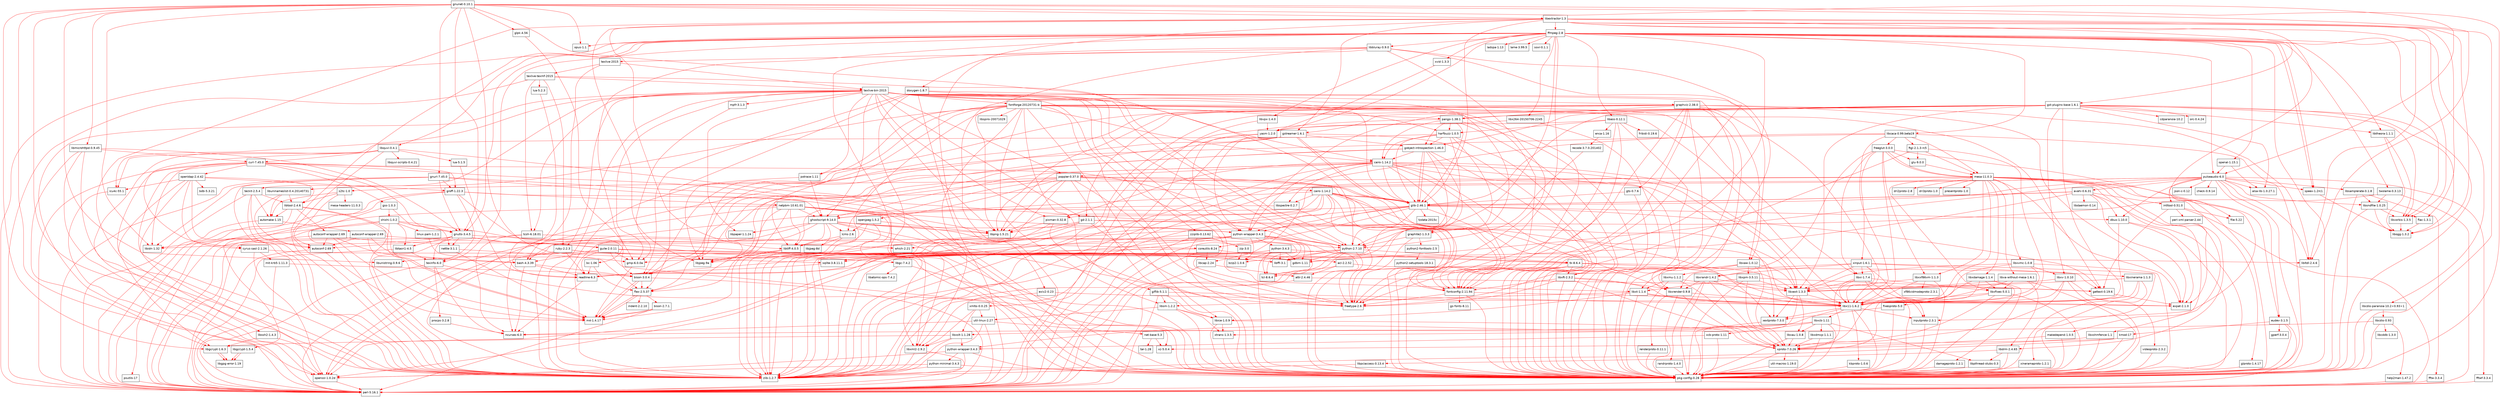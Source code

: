 digraph "Guix package" {
  "47325568" [label = "gnunet-0.10.1", shape = box, fontname = Helvetica];
  "47325568" -> "31250880" [color = red];
  "47325568" -> "43592896" [color = red];
  "47325568" -> "38160640" [color = red];
  "47325568" -> "47325760" [color = red];
  "47325568" -> "30429760" [color = red];
  "47325568" -> "47326144" [color = red];
  "47325568" -> "44744448" [color = red];
  "47325568" -> "30430720" [color = red];
  "47325568" -> "47325952" [color = red];
  "47325568" -> "31719168" [color = red];
  "47325568" -> "31718976" [color = red];
  "47325568" -> "30429568" [color = red];
  "47325568" -> "35228864" [color = red];
  "47325568" -> "34808960" [color = red];
  "47325568" -> "45285568" [color = red];
  "47325568" -> "45073920" [color = red];
  "31250880" [label = "pkg-config-0.28", shape = box, fontname = Helvetica];
  "43592896" [label = "python-2.7.10", shape = box, fontname = Helvetica];
  "43592896" -> "31250880" [color = red];
  "43592896" -> "45072960" [color = red];
  "43592896" -> "45286720" [color = red];
  "43592896" -> "31249536" [color = red];
  "43592896" -> "45285568" [color = red];
  "43592896" -> "30429568" [color = red];
  "43592896" -> "30432640" [color = red];
  "43592896" -> "45073920" [color = red];
  "43592896" -> "42946944" [color = red];
  "43592896" -> "42946560" [color = red];
  "45072960" [label = "bzip2-1.0.6", shape = box, fontname = Helvetica];
  "45286720" [label = "gdbm-1.11", shape = box, fontname = Helvetica];
  "31249536" [label = "libffi-3.1", shape = box, fontname = Helvetica];
  "45285568" [label = "sqlite-3.8.11.1", shape = box, fontname = Helvetica];
  "45285568" -> "30432640" [color = red];
  "30432640" [label = "readline-6.3", shape = box, fontname = Helvetica];
  "30432640" -> "30432832" [color = red];
  "30432832" [label = "ncurses-6.0", shape = box, fontname = Helvetica];
  "30429568" [label = "openssl-1.0.2d", shape = box, fontname = Helvetica];
  "30429568" -> "27446656" [color = red];
  "27446656" [label = "perl-5.16.1", shape = box, fontname = Helvetica];
  "45073920" [label = "zlib-1.2.7", shape = box, fontname = Helvetica];
  "42946944" [label = "tcl-8.6.4", shape = box, fontname = Helvetica];
  "42946560" [label = "tk-8.6.4", shape = box, fontname = Helvetica];
  "42946560" -> "31250880" [color = red];
  "42946560" -> "42433152" [color = red];
  "42946560" -> "44510976" [color = red];
  "42946560" -> "42946944" [color = red];
  "42946560" -> "42839232" [color = red];
  "42946560" -> "42764928" [color = red];
  "42433152" [label = "libxft-2.3.2", shape = box, fontname = Helvetica];
  "42433152" -> "31250880" [color = red];
  "42433152" -> "42839232" [color = red];
  "42433152" -> "42763584" [color = red];
  "42433152" -> "42764352" [color = red];
  "42433152" -> "44425216" [color = red];
  "42433152" -> "44510976" [color = red];
  "42839232" [label = "libx11-1.6.2", shape = box, fontname = Helvetica];
  "42839232" -> "31250880" [color = red];
  "42839232" -> "42361792" [color = red];
  "42839232" -> "42569472" [color = red];
  "42839232" -> "42704896" [color = red];
  "42839232" -> "42361600" [color = red];
  "42839232" -> "42839616" [color = red];
  "42361792" [label = "inputproto-2.3.1", shape = box, fontname = Helvetica];
  "42361792" -> "31250880" [color = red];
  "42569472" [label = "xextproto-7.3.0", shape = box, fontname = Helvetica];
  "42569472" -> "31250880" [color = red];
  "42704896" [label = "xtrans-1.3.5", shape = box, fontname = Helvetica];
  "42704896" -> "31250880" [color = red];
  "42361600" [label = "kbproto-1.0.6", shape = box, fontname = Helvetica];
  "42361600" -> "31250880" [color = red];
  "42839616" [label = "libxcb-1.11", shape = box, fontname = Helvetica];
  "42839616" -> "31250880" [color = red];
  "42839616" -> "43591936" [color = red];
  "42839616" -> "42497536" [color = red];
  "42839616" -> "44740608" [color = red];
  "42839616" -> "42434112" [color = red];
  "42839616" -> "42763200" [color = red];
  "42839616" -> "42433344" [color = red];
  "43591936" [label = "python-wrapper-3.4.3", shape = box, fontname = Helvetica];
  "43591936" -> "31250880" [color = red];
  "43591936" -> "30429568" [color = red];
  "43591936" -> "45073920" [color = red];
  "43591936" -> "43592320" [color = red];
  "43592320" [label = "python-minimal-3.4.3", shape = box, fontname = Helvetica];
  "43592320" -> "31250880" [color = red];
  "43592320" -> "30429568" [color = red];
  "43592320" -> "45073920" [color = red];
  "42497536" [label = "xcb-proto-1.11", shape = box, fontname = Helvetica];
  "42497536" -> "31250880" [color = red];
  "42497536" -> "43591936" [color = red];
  "44740608" [label = "libxslt-1.1.28", shape = box, fontname = Helvetica];
  "44740608" -> "44744448" [color = red];
  "44740608" -> "44741184" [color = red];
  "44740608" -> "43591936" [color = red];
  "44740608" -> "45073920" [color = red];
  "44744448" [label = "libgcrypt-1.6.3", shape = box, fontname = Helvetica];
  "44744448" -> "44507136" [color = red];
  "44744448" -> "44507136" [color = red];
  "44507136" [label = "libgpg-error-1.19", shape = box, fontname = Helvetica];
  "44741184" [label = "libxml2-2.9.2", shape = box, fontname = Helvetica];
  "44741184" -> "27446656" [color = red];
  "44741184" -> "45073920" [color = red];
  "42434112" [label = "libpthread-stubs-0.3", shape = box, fontname = Helvetica];
  "42434112" -> "31250880" [color = red];
  "42763200" [label = "libxau-1.0.8", shape = box, fontname = Helvetica];
  "42763200" -> "31250880" [color = red];
  "42763200" -> "42763584" [color = red];
  "42763584" [label = "xproto-7.0.26", shape = box, fontname = Helvetica];
  "42763584" -> "31250880" [color = red];
  "42763584" -> "42498880" [color = red];
  "42498880" [label = "util-macros-1.19.0", shape = box, fontname = Helvetica];
  "42498880" -> "31250880" [color = red];
  "42433344" [label = "libxdmcp-1.1.1", shape = box, fontname = Helvetica];
  "42433344" -> "31250880" [color = red];
  "42433344" -> "42763584" [color = red];
  "42764352" [label = "libxrender-0.9.8", shape = box, fontname = Helvetica];
  "42764352" -> "31250880" [color = red];
  "42764352" -> "42763584" [color = red];
  "42764352" -> "42839232" [color = red];
  "42764352" -> "42430464" [color = red];
  "42430464" [label = "renderproto-0.11.1", shape = box, fontname = Helvetica];
  "42430464" -> "31250880" [color = red];
  "44425216" [label = "freetype-2.6", shape = box, fontname = Helvetica];
  "44510976" [label = "fontconfig-2.11.94", shape = box, fontname = Helvetica];
  "44510976" -> "31250880" [color = red];
  "44510976" -> "44508288" [color = red];
  "44510976" -> "44741376" [color = red];
  "44510976" -> "44425216" [color = red];
  "44508288" [label = "gs-fonts-8.11", shape = box, fontname = Helvetica];
  "44741376" [label = "expat-2.1.0", shape = box, fontname = Helvetica];
  "42764928" [label = "libxext-1.3.3", shape = box, fontname = Helvetica];
  "42764928" -> "31250880" [color = red];
  "42764928" -> "42763200" [color = red];
  "42764928" -> "42839232" [color = red];
  "42764928" -> "42569472" [color = red];
  "38160640" [label = "glpk-4.56", shape = box, fontname = Helvetica];
  "38160640" -> "29009984" [color = red];
  "29009984" [label = "gmp-6.0.0a", shape = box, fontname = Helvetica];
  "29009984" -> "29010176" [color = red];
  "29010176" [label = "m4-1.4.17", shape = box, fontname = Helvetica];
  "47325760" [label = "gnurl-7.45.0", shape = box, fontname = Helvetica];
  "47325760" -> "44507712" [color = red];
  "47325760" -> "27446656" [color = red];
  "47325760" -> "31250880" [color = red];
  "47325760" -> "43592896" [color = red];
  "47325760" -> "30429760" [color = red];
  "47325760" -> "30430720" [color = red];
  "47325760" -> "45073920" [color = red];
  "44507712" [label = "groff-1.22.3", shape = box, fontname = Helvetica];
  "44507712" -> "29008256" [color = red];
  "44507712" -> "27446656" [color = red];
  "44507712" -> "44509056" [color = red];
  "44507712" -> "44617472" [color = red];
  "44507712" -> "44508864" [color = red];
  "44507712" -> "44507904" [color = red];
  "29008256" [label = "bison-3.0.4", shape = box, fontname = Helvetica];
  "29008256" -> "27446656" [color = red];
  "29008256" -> "29010176" [color = red];
  "29008256" -> "30433024" [color = red];
  "29008256" -> "29010176" [color = red];
  "30433024" [label = "flex-2.5.37", shape = box, fontname = Helvetica];
  "30433024" -> "29010176" [color = red];
  "30433024" -> "58065088" [color = red];
  "30433024" -> "29007872" [color = red];
  "30433024" -> "29010176" [color = red];
  "58065088" [label = "bison-2.7.1", shape = box, fontname = Helvetica];
  "58065088" -> "27446656" [color = red];
  "58065088" -> "29010176" [color = red];
  "58065088" -> "29010176" [color = red];
  "29007872" [label = "indent-2.2.10", shape = box, fontname = Helvetica];
  "44509056" [label = "psutils-17", shape = box, fontname = Helvetica];
  "44509056" -> "27446656" [color = red];
  "44617472" [label = "texinfo-6.0", shape = box, fontname = Helvetica];
  "44617472" -> "43260160" [color = red];
  "44617472" -> "30432832" [color = red];
  "44617472" -> "45072576" [color = red];
  "44617472" -> "27446656" [color = red];
  "43260160" [label = "procps-3.2.8", shape = box, fontname = Helvetica];
  "43260160" -> "30432832" [color = red];
  "45072576" [label = "xz-5.0.4", shape = box, fontname = Helvetica];
  "44508864" [label = "ghostscript-9.14.0", shape = box, fontname = Helvetica];
  "44508864" -> "27446656" [color = red];
  "44508864" -> "31250880" [color = red];
  "44508864" -> "43592128" [color = red];
  "44508864" -> "42946944" [color = red];
  "44508864" -> "44425216" [color = red];
  "44508864" -> "44509440" [color = red];
  "44508864" -> "42950016" [color = red];
  "44508864" -> "42950400" [color = red];
  "44508864" -> "44509248" [color = red];
  "44508864" -> "42949824" [color = red];
  "44508864" -> "45073920" [color = red];
  "43592128" [label = "python-wrapper-3.4.3", shape = box, fontname = Helvetica];
  "43592128" -> "31250880" [color = red];
  "43592128" -> "45072960" [color = red];
  "43592128" -> "45286720" [color = red];
  "43592128" -> "31249536" [color = red];
  "43592128" -> "45285568" [color = red];
  "43592128" -> "30429568" [color = red];
  "43592128" -> "30432640" [color = red];
  "43592128" -> "45073920" [color = red];
  "43592128" -> "42946944" [color = red];
  "43592128" -> "42946560" [color = red];
  "43592128" -> "43592704" [color = red];
  "43592704" [label = "python-3.4.3", shape = box, fontname = Helvetica];
  "43592704" -> "31250880" [color = red];
  "43592704" -> "45072960" [color = red];
  "43592704" -> "45286720" [color = red];
  "43592704" -> "31249536" [color = red];
  "43592704" -> "45285568" [color = red];
  "43592704" -> "30429568" [color = red];
  "43592704" -> "30432640" [color = red];
  "43592704" -> "45073920" [color = red];
  "43592704" -> "42946944" [color = red];
  "43592704" -> "42946560" [color = red];
  "44509440" [label = "lcms-2.6", shape = box, fontname = Helvetica];
  "44509440" -> "42950016" [color = red];
  "44509440" -> "42949824" [color = red];
  "44509440" -> "45073920" [color = red];
  "42950016" [label = "libjpeg-8d", shape = box, fontname = Helvetica];
  "42949824" [label = "libtiff-4.0.5", shape = box, fontname = Helvetica];
  "42949824" -> "45073920" [color = red];
  "42949824" -> "42950208" [color = red];
  "42950208" [label = "libjpeg-9a", shape = box, fontname = Helvetica];
  "42950400" [label = "libpng-1.5.21", shape = box, fontname = Helvetica];
  "42950400" -> "45073920" [color = red];
  "44509248" [label = "libpaper-1.1.24", shape = box, fontname = Helvetica];
  "44507904" [label = "netpbm-10.61.01", shape = box, fontname = Helvetica];
  "44507904" -> "30433024" [color = red];
  "44507904" -> "27446656" [color = red];
  "44507904" -> "31250880" [color = red];
  "44507904" -> "43592128" [color = red];
  "44507904" -> "44508864" [color = red];
  "44507904" -> "42950208" [color = red];
  "44507904" -> "42950400" [color = red];
  "44507904" -> "42949824" [color = red];
  "44507904" -> "44741184" [color = red];
  "44507904" -> "45073920" [color = red];
  "30429760" [label = "gnutls-3.4.5", shape = box, fontname = Helvetica];
  "30429760" -> "31250880" [color = red];
  "30429760" -> "44617472" [color = red];
  "30429760" -> "45074880" [color = red];
  "30429760" -> "45433984" [color = red];
  "30429760" -> "27446656" [color = red];
  "30429760" -> "30430144" [color = red];
  "30429760" -> "30430720" [color = red];
  "30429760" -> "30430336" [color = red];
  "30429760" -> "45073920" [color = red];
  "45074880" [label = "which-2.21", shape = box, fontname = Helvetica];
  "45433984" [label = "guile-2.0.11", shape = box, fontname = Helvetica];
  "45433984" -> "31250880" [color = red];
  "45433984" -> "31249536" [color = red];
  "45433984" -> "30432640" [color = red];
  "45433984" -> "31252032" [color = red];
  "45433984" -> "31718976" [color = red];
  "45433984" -> "31719168" [color = red];
  "45433984" -> "31250304" [color = red];
  "45433984" -> "29009984" [color = red];
  "31252032" [label = "bash-4.3.39", shape = box, fontname = Helvetica];
  "31252032" -> "29008256" [color = red];
  "31252032" -> "30432640" [color = red];
  "31252032" -> "30432832" [color = red];
  "31718976" [label = "libunistring-0.9.6", shape = box, fontname = Helvetica];
  "31719168" [label = "libltdl-2.4.6", shape = box, fontname = Helvetica];
  "31250304" [label = "libgc-7.4.2", shape = box, fontname = Helvetica];
  "31250304" -> "31250880" [color = red];
  "31250304" -> "31250496" [color = red];
  "31250496" [label = "libatomic-ops-7.4.2", shape = box, fontname = Helvetica];
  "30430144" [label = "libtasn1-4.5", shape = box, fontname = Helvetica];
  "30430144" -> "27446656" [color = red];
  "30430144" -> "44617472" [color = red];
  "30430720" [label = "libidn-1.32", shape = box, fontname = Helvetica];
  "30430336" [label = "nettle-3.1.1", shape = box, fontname = Helvetica];
  "30430336" -> "29010176" [color = red];
  "30430336" -> "29009984" [color = red];
  "47326144" [label = "libextractor-1.3", shape = box, fontname = Helvetica];
  "47326144" -> "31250880" [color = red];
  "47326144" -> "39570048" [color = red];
  "47326144" -> "35229440" [color = red];
  "47326144" -> "41898176" [color = red];
  "47326144" -> "35735424" [color = red];
  "47326144" -> "41713408" [color = red];
  "47326144" -> "35480896" [color = red];
  "47326144" -> "35480704" [color = red];
  "47326144" -> "42950208" [color = red];
  "47326144" -> "34808576" [color = red];
  "47326144" -> "42949824" [color = red];
  "47326144" -> "31719168" [color = red];
  "47326144" -> "34808384" [color = red];
  "47326144" -> "45073920" [color = red];
  "39570048" [label = "exiv2-0.23", shape = box, fontname = Helvetica];
  "39570048" -> "44741376" [color = red];
  "39570048" -> "45073920" [color = red];
  "35229440" [label = "flac-1.3.1", shape = box, fontname = Helvetica];
  "35229440" -> "34808576" [color = red];
  "34808576" [label = "libogg-1.3.2", shape = box, fontname = Helvetica];
  "41898176" [label = "ffmpeg-2.8", shape = box, fontname = Helvetica];
  "41898176" -> "44803776" [color = red];
  "41898176" -> "27446656" [color = red];
  "41898176" -> "31250880" [color = red];
  "41898176" -> "44617472" [color = red];
  "41898176" -> "43592896" [color = red];
  "41898176" -> "34808000" [color = red];
  "41898176" -> "35481280" [color = red];
  "41898176" -> "44510976" [color = red];
  "41898176" -> "44425216" [color = red];
  "41898176" -> "30429760" [color = red];
  "41898176" -> "35228864" [color = red];
  "41898176" -> "41769024" [color = red];
  "41898176" -> "35482048" [color = red];
  "41898176" -> "41899136" [color = red];
  "41898176" -> "42200064" [color = red];
  "41898176" -> "41898944" [color = red];
  "41898176" -> "35227520" [color = red];
  "41898176" -> "44902656" [color = red];
  "41898176" -> "34808192" [color = red];
  "41898176" -> "34808384" [color = red];
  "41898176" -> "42200448" [color = red];
  "41898176" -> "41899328" [color = red];
  "41898176" -> "41767296" [color = red];
  "41898176" -> "34808960" [color = red];
  "41898176" -> "41829504" [color = red];
  "41898176" -> "34808000" [color = red];
  "41898176" -> "41829312" [color = red];
  "41898176" -> "42198528" [color = red];
  "41898176" -> "45073920" [color = red];
  "44803776" [label = "bc-1.06", shape = box, fontname = Helvetica];
  "44803776" -> "30433024" [color = red];
  "44803776" -> "30432640" [color = red];
  "34808000" [label = "speex-1.2rc1", shape = box, fontname = Helvetica];
  "34808000" -> "34808576" [color = red];
  "35481280" [label = "yasm-1.2.0", shape = box, fontname = Helvetica];
  "35481280" -> "43592128" [color = red];
  "35481280" -> "44840832" [color = red];
  "44840832" [label = "xmlto-0.0.25", shape = box, fontname = Helvetica];
  "44840832" -> "43260352" [color = red];
  "44840832" -> "44741184" [color = red];
  "44840832" -> "44740608" [color = red];
  "43260352" [label = "util-linux-2.27", shape = box, fontname = Helvetica];
  "43260352" -> "27446656" [color = red];
  "43260352" -> "42415040" [color = red];
  "43260352" -> "45073920" [color = red];
  "43260352" -> "30432832" [color = red];
  "42415040" [label = "net-base-5.3", shape = box, fontname = Helvetica];
  "42415040" -> "44954560" [color = red];
  "42415040" -> "45072576" [color = red];
  "44954560" [label = "tar-1.28", shape = box, fontname = Helvetica];
  "35228864" [label = "opus-1.1", shape = box, fontname = Helvetica];
  "41769024" [label = "ladspa-1.13", shape = box, fontname = Helvetica];
  "35482048" [label = "lame-3.99.5", shape = box, fontname = Helvetica];
  "41899136" [label = "libass-0.12.1", shape = box, fontname = Helvetica];
  "41899136" -> "31250880" [color = red];
  "41899136" -> "35481280" [color = red];
  "41899136" -> "44425216" [color = red];
  "41899136" -> "41901440" [color = red];
  "41899136" -> "44510976" [color = red];
  "41899136" -> "41407040" [color = red];
  "41899136" -> "41900672" [color = red];
  "41901440" [label = "fribidi-0.19.6", shape = box, fontname = Helvetica];
  "41407040" [label = "harfbuzz-1.0.5", shape = box, fontname = Helvetica];
  "41407040" -> "41713216" [color = red];
  "41407040" -> "31250880" [color = red];
  "41407040" -> "43592896" [color = red];
  "41407040" -> "41407232" [color = red];
  "41407040" -> "41713408" [color = red];
  "41407040" -> "44510400" [color = red];
  "41407040" -> "35736768" [color = red];
  "41713216" [label = "gobject-introspection-1.46.0", shape = box, fontname = Helvetica];
  "41713216" -> "41713408" [color = red];
  "41713216" -> "29008256" [color = red];
  "41713216" -> "41407232" [color = red];
  "41713216" -> "30433024" [color = red];
  "41713216" -> "41713408" [color = red];
  "41713216" -> "31250880" [color = red];
  "41713216" -> "43592896" [color = red];
  "41713216" -> "31249536" [color = red];
  "41713408" [label = "glib-2.46.1", shape = box, fontname = Helvetica];
  "41713408" -> "44956672" [color = red];
  "41713408" -> "41631936" [color = red];
  "41713408" -> "31250880" [color = red];
  "41713408" -> "43592128" [color = red];
  "41713408" -> "27446656" [color = red];
  "41713408" -> "31252032" [color = red];
  "41713408" -> "44953792" [color = red];
  "41713408" -> "31249536" [color = red];
  "41713408" -> "45073920" [color = red];
  "41713408" -> "45074112" [color = red];
  "44956672" [label = "gettext-0.19.6", shape = box, fontname = Helvetica];
  "44956672" -> "44741376" [color = red];
  "41631936" [label = "dbus-1.10.0", shape = box, fontname = Helvetica];
  "41631936" -> "31250880" [color = red];
  "41631936" -> "44741376" [color = red];
  "41631936" -> "42839232" [color = red];
  "44953792" [label = "coreutils-8.24", shape = box, fontname = Helvetica];
  "44953792" -> "27446656" [color = red];
  "44953792" -> "44956096" [color = red];
  "44953792" -> "29009984" [color = red];
  "44953792" -> "43740544" [color = red];
  "44956096" [label = "acl-2.2.52", shape = box, fontname = Helvetica];
  "44956096" -> "44956672" [color = red];
  "44956096" -> "27446656" [color = red];
  "44956096" -> "44956288" [color = red];
  "44956288" [label = "attr-2.4.46", shape = box, fontname = Helvetica];
  "44956288" -> "44956672" [color = red];
  "44956288" -> "27446656" [color = red];
  "43740544" [label = "libcap-2.24", shape = box, fontname = Helvetica];
  "43740544" -> "27446656" [color = red];
  "43740544" -> "44956288" [color = red];
  "45074112" [label = "tzdata-2015c", shape = box, fontname = Helvetica];
  "41407232" [label = "cairo-1.14.2", shape = box, fontname = Helvetica];
  "41407232" -> "31250880" [color = red];
  "41407232" -> "43592128" [color = red];
  "41407232" -> "44508864" [color = red];
  "41407232" -> "44508096" [color = red];
  "41407232" -> "38854208" [color = red];
  "41407232" -> "42569472" [color = red];
  "41407232" -> "45073920" [color = red];
  "41407232" -> "44510976" [color = red];
  "41407232" -> "44425216" [color = red];
  "41407232" -> "41713408" [color = red];
  "41407232" -> "42950400" [color = red];
  "41407232" -> "42839232" [color = red];
  "41407232" -> "42764928" [color = red];
  "41407232" -> "42764352" [color = red];
  "41407232" -> "37497280" [color = red];
  "44508096" [label = "libspectre-0.2.7", shape = box, fontname = Helvetica];
  "44508096" -> "31250880" [color = red];
  "44508096" -> "44508864" [color = red];
  "38854208" [label = "poppler-0.37.0", shape = box, fontname = Helvetica];
  "38854208" -> "31250880" [color = red];
  "38854208" -> "41713408" [color = red];
  "38854208" -> "44510976" [color = red];
  "38854208" -> "44425216" [color = red];
  "38854208" -> "42950208" [color = red];
  "38854208" -> "42950400" [color = red];
  "38854208" -> "42949824" [color = red];
  "38854208" -> "44509440" [color = red];
  "38854208" -> "42948672" [color = red];
  "38854208" -> "45073920" [color = red];
  "38854208" -> "60265408" [color = red];
  "38854208" -> "41713408" [color = red];
  "42948672" [label = "openjpeg-1.5.2", shape = box, fontname = Helvetica];
  "42948672" -> "44509440" [color = red];
  "42948672" -> "42950400" [color = red];
  "42948672" -> "42949824" [color = red];
  "42948672" -> "45073920" [color = red];
  "60265408" [label = "cairo-1.14.2", shape = box, fontname = Helvetica];
  "60265408" -> "31250880" [color = red];
  "60265408" -> "43592128" [color = red];
  "60265408" -> "44508864" [color = red];
  "60265408" -> "44508096" [color = red];
  "60265408" -> "42569472" [color = red];
  "60265408" -> "45073920" [color = red];
  "60265408" -> "44510976" [color = red];
  "60265408" -> "44425216" [color = red];
  "60265408" -> "41713408" [color = red];
  "60265408" -> "42950400" [color = red];
  "60265408" -> "42839232" [color = red];
  "60265408" -> "42764928" [color = red];
  "60265408" -> "42764352" [color = red];
  "60265408" -> "37497280" [color = red];
  "37497280" [label = "pixman-0.32.8", shape = box, fontname = Helvetica];
  "37497280" -> "31250880" [color = red];
  "37497280" -> "42950400" [color = red];
  "37497280" -> "45073920" [color = red];
  "44510400" [label = "graphite2-1.3.3", shape = box, fontname = Helvetica];
  "44510400" -> "43592896" [color = red];
  "44510400" -> "44311872" [color = red];
  "44510400" -> "44425216" [color = red];
  "44311872" [label = "python2-fonttools-2.5", shape = box, fontname = Helvetica];
  "44311872" -> "43643840" [color = red];
  "43643840" [label = "python2-setuptools-18.3.1", shape = box, fontname = Helvetica];
  "35736768" [label = "icu4c-55.1", shape = box, fontname = Helvetica];
  "35736768" -> "27446656" [color = red];
  "41900672" [label = "enca-1.16", shape = box, fontname = Helvetica];
  "41900672" -> "41900864" [color = red];
  "41900864" [label = "recode-3.7.0.201402", shape = box, fontname = Helvetica];
  "41900864" -> "43592896" [color = red];
  "42200064" [label = "libbluray-0.9.0", shape = box, fontname = Helvetica];
  "42200064" -> "31250880" [color = red];
  "42200064" -> "42835968" [color = red];
  "42200064" -> "44510976" [color = red];
  "42200064" -> "44425216" [color = red];
  "42200064" -> "44741184" [color = red];
  "42200064" -> "27446656" [color = red];
  "42200064" -> "37739712" [color = red];
  "42835968" [label = "doxygen-1.8.7", shape = box, fontname = Helvetica];
  "42835968" -> "29008256" [color = red];
  "42835968" -> "30433024" [color = red];
  "42835968" -> "44741184" [color = red];
  "42835968" -> "27446656" [color = red];
  "42835968" -> "43592896" [color = red];
  "42835968" -> "42836352" [color = red];
  "42836352" [label = "graphviz-2.38.0", shape = box, fontname = Helvetica];
  "42836352" -> "29008256" [color = red];
  "42836352" -> "31250880" [color = red];
  "42836352" -> "42764352" [color = red];
  "42836352" -> "42839232" [color = red];
  "42836352" -> "42836160" [color = red];
  "42836352" -> "35734656" [color = red];
  "42836352" -> "41406848" [color = red];
  "42836352" -> "44510976" [color = red];
  "42836352" -> "44425216" [color = red];
  "42836352" -> "31719168" [color = red];
  "42836352" -> "42838656" [color = red];
  "42836352" -> "44741376" [color = red];
  "42836352" -> "42950208" [color = red];
  "42836352" -> "42950400" [color = red];
  "42836160" [label = "gts-0.7.6", shape = box, fontname = Helvetica];
  "42836160" -> "31250880" [color = red];
  "42836160" -> "41713408" [color = red];
  "35734656" [label = "gd-2.1.1", shape = box, fontname = Helvetica];
  "35734656" -> "31250880" [color = red];
  "35734656" -> "44425216" [color = red];
  "35734656" -> "42950400" [color = red];
  "35734656" -> "45073920" [color = red];
  "35734656" -> "44510976" [color = red];
  "35734656" -> "42950208" [color = red];
  "41406848" [label = "pango-1.38.1", shape = box, fontname = Helvetica];
  "41406848" -> "31250880" [color = red];
  "41406848" -> "41713408" [color = red];
  "41406848" -> "41713216" [color = red];
  "41406848" -> "45073920" [color = red];
  "41406848" -> "42433152" [color = red];
  "41406848" -> "41407232" [color = red];
  "41406848" -> "41407040" [color = red];
  "42838656" [label = "libxaw-1.0.12", shape = box, fontname = Helvetica];
  "42838656" -> "31250880" [color = red];
  "42838656" -> "42763584" [color = red];
  "42838656" -> "42764928" [color = red];
  "42838656" -> "42432768" [color = red];
  "42838656" -> "42432576" [color = red];
  "42838656" -> "42838848" [color = red];
  "42432768" [label = "libxmu-1.1.2", shape = box, fontname = Helvetica];
  "42432768" -> "31250880" [color = red];
  "42432768" -> "42838848" [color = red];
  "42432768" -> "42763584" [color = red];
  "42432768" -> "42764928" [color = red];
  "42838848" [label = "libxt-1.1.4", shape = box, fontname = Helvetica];
  "42838848" -> "31250880" [color = red];
  "42838848" -> "42839232" [color = red];
  "42838848" -> "42839232" [color = red];
  "42838848" -> "42763392" [color = red];
  "42838848" -> "42433920" [color = red];
  "42763392" [label = "libice-1.0.9", shape = box, fontname = Helvetica];
  "42763392" -> "31250880" [color = red];
  "42763392" -> "42704896" [color = red];
  "42763392" -> "42763584" [color = red];
  "42433920" [label = "libsm-1.2.2", shape = box, fontname = Helvetica];
  "42433920" -> "31250880" [color = red];
  "42433920" -> "42704896" [color = red];
  "42433920" -> "43260352" [color = red];
  "42433920" -> "42763392" [color = red];
  "42432576" [label = "libxpm-3.5.11", shape = box, fontname = Helvetica];
  "42432576" -> "31250880" [color = red];
  "42432576" -> "44956672" [color = red];
  "42432576" -> "42838848" [color = red];
  "42432576" -> "42763584" [color = red];
  "42432576" -> "42764928" [color = red];
  "37739712" [label = "texlive-2015", shape = box, fontname = Helvetica];
  "37739712" -> "31252032" [color = red];
  "37739712" -> "37740096" [color = red];
  "37739712" -> "37739904" [color = red];
  "37740096" [label = "texlive-bin-2015", shape = box, fontname = Helvetica];
  "37740096" -> "31250880" [color = red];
  "37740096" -> "41407232" [color = red];
  "37740096" -> "44510976" [color = red];
  "37740096" -> "44509632" [color = red];
  "37740096" -> "44425216" [color = red];
  "37740096" -> "35734656" [color = red];
  "37740096" -> "29009984" [color = red];
  "37740096" -> "44508864" [color = red];
  "37740096" -> "44510400" [color = red];
  "37740096" -> "41407040" [color = red];
  "37740096" -> "35736768" [color = red];
  "37740096" -> "44509248" [color = red];
  "37740096" -> "42950400" [color = red];
  "37740096" -> "42838656" [color = red];
  "37740096" -> "42838848" [color = red];
  "37740096" -> "29009792" [color = red];
  "37740096" -> "27446656" [color = red];
  "37740096" -> "37497280" [color = red];
  "37740096" -> "38854208" [color = red];
  "37740096" -> "44510208" [color = red];
  "37740096" -> "43592896" [color = red];
  "37740096" -> "37229312" [color = red];
  "37740096" -> "37498240" [color = red];
  "37740096" -> "44510592" [color = red];
  "37740096" -> "45073920" [color = red];
  "37740096" -> "31717056" [color = red];
  "44509632" [label = "fontforge-20120731-b", shape = box, fontname = Helvetica];
  "44509632" -> "44956672" [color = red];
  "44509632" -> "42949824" [color = red];
  "44509632" -> "42950208" [color = red];
  "44509632" -> "42950400" [color = red];
  "44509632" -> "42948480" [color = red];
  "44509632" -> "44741184" [color = red];
  "44509632" -> "42839232" [color = red];
  "44509632" -> "42762624" [color = red];
  "44509632" -> "42763392" [color = red];
  "44509632" -> "42433920" [color = red];
  "44509632" -> "44425216" [color = red];
  "44509632" -> "44510208" [color = red];
  "44509632" -> "44510016" [color = red];
  "44509632" -> "45073920" [color = red];
  "44509632" -> "41407232" [color = red];
  "44509632" -> "44510976" [color = red];
  "44509632" -> "44509824" [color = red];
  "44509632" -> "41406848" [color = red];
  "44509632" -> "41713408" [color = red];
  "42948480" [label = "giflib-5.1.1", shape = box, fontname = Helvetica];
  "42948480" -> "42839232" [color = red];
  "42948480" -> "42763392" [color = red];
  "42948480" -> "42433920" [color = red];
  "42948480" -> "27446656" [color = red];
  "42762624" [label = "libxi-1.7.4", shape = box, fontname = Helvetica];
  "42762624" -> "31250880" [color = red];
  "42762624" -> "42763584" [color = red];
  "42762624" -> "42361792" [color = red];
  "42762624" -> "42839232" [color = red];
  "42762624" -> "42764928" [color = red];
  "42762624" -> "42763008" [color = red];
  "42763008" [label = "libxfixes-5.0.1", shape = box, fontname = Helvetica];
  "42763008" -> "31250880" [color = red];
  "42763008" -> "42763584" [color = red];
  "42763008" -> "42839232" [color = red];
  "42763008" -> "42765312" [color = red];
  "42765312" [label = "fixesproto-5.0", shape = box, fontname = Helvetica];
  "42765312" -> "31250880" [color = red];
  "42765312" -> "42569472" [color = red];
  "44510208" [label = "potrace-1.11", shape = box, fontname = Helvetica];
  "44510208" -> "44508864" [color = red];
  "44510208" -> "45073920" [color = red];
  "44510016" [label = "libspiro-20071029", shape = box, fontname = Helvetica];
  "44509824" [label = "libuninameslist-0.4.20140731", shape = box, fontname = Helvetica];
  "44509824" -> "31249344" [color = red];
  "44509824" -> "31248576" [color = red];
  "44509824" -> "31248384" [color = red];
  "31249344" [label = "autoconf-2.69", shape = box, fontname = Helvetica];
  "31249344" -> "27446656" [color = red];
  "31249344" -> "29010176" [color = red];
  "31248576" [label = "automake-1.15", shape = box, fontname = Helvetica];
  "31248576" -> "61665472" [color = red];
  "31248576" -> "27446656" [color = red];
  "61665472" [label = "autoconf-wrapper-2.69", shape = box, fontname = Helvetica];
  "61665472" -> "27446656" [color = red];
  "61665472" -> "29010176" [color = red];
  "61665472" -> "45433984" [color = red];
  "61665472" -> "31249344" [color = red];
  "61665472" -> "31252032" [color = red];
  "31248384" [label = "libtool-2.4.6", shape = box, fontname = Helvetica];
  "31248384" -> "29010176" [color = red];
  "31248384" -> "27446656" [color = red];
  "31248384" -> "31248576" [color = red];
  "31248384" -> "61810944" [color = red];
  "31248384" -> "29010176" [color = red];
  "61810944" [label = "autoconf-wrapper-2.69", shape = box, fontname = Helvetica];
  "61810944" -> "27446656" [color = red];
  "61810944" -> "29010176" [color = red];
  "61810944" -> "45433984" [color = red];
  "61810944" -> "31249344" [color = red];
  "61810944" -> "31252032" [color = red];
  "29009792" [label = "mpfr-3.1.3", shape = box, fontname = Helvetica];
  "29009792" -> "29009984" [color = red];
  "37229312" [label = "ruby-2.2.3", shape = box, fontname = Helvetica];
  "37229312" -> "30432640" [color = red];
  "37229312" -> "30429568" [color = red];
  "37229312" -> "31249536" [color = red];
  "37229312" -> "45286720" [color = red];
  "37229312" -> "45073920" [color = red];
  "37498240" [label = "tcsh-6.18.01", shape = box, fontname = Helvetica];
  "37498240" -> "31249344" [color = red];
  "37498240" -> "44953792" [color = red];
  "37498240" -> "30432832" [color = red];
  "44510592" [label = "teckit-2.5.4", shape = box, fontname = Helvetica];
  "44510592" -> "31249344" [color = red];
  "44510592" -> "31248576" [color = red];
  "44510592" -> "31248384" [color = red];
  "44510592" -> "27446656" [color = red];
  "44510592" -> "45073920" [color = red];
  "31717056" [label = "zziplib-0.13.62", shape = box, fontname = Helvetica];
  "31717056" -> "27446656" [color = red];
  "31717056" -> "31250880" [color = red];
  "31717056" -> "43592896" [color = red];
  "31717056" -> "31717440" [color = red];
  "31717056" -> "45073920" [color = red];
  "31717440" [label = "zip-3.0", shape = box, fontname = Helvetica];
  "31717440" -> "45072960" [color = red];
  "37739904" [label = "texlive-texmf-2015", shape = box, fontname = Helvetica];
  "37739904" -> "37740096" [color = red];
  "37739904" -> "35734080" [color = red];
  "37739904" -> "27446656" [color = red];
  "37739904" -> "43592896" [color = red];
  "37739904" -> "37229312" [color = red];
  "37739904" -> "37498240" [color = red];
  "35734080" [label = "lua-5.2.3", shape = box, fontname = Helvetica];
  "35734080" -> "30432640" [color = red];
  "41898944" [label = "libcaca-0.99.beta19", shape = box, fontname = Helvetica];
  "41898944" -> "31250880" [color = red];
  "41898944" -> "42197952" [color = red];
  "41898944" -> "42197760" [color = red];
  "41898944" -> "42839232" [color = red];
  "41898944" -> "42197184" [color = red];
  "41898944" -> "30432832" [color = red];
  "41898944" -> "45073920" [color = red];
  "42197952" [label = "freeglut-3.0.0", shape = box, fontname = Helvetica];
  "42197952" -> "42197184" [color = red];
  "42197952" -> "42839232" [color = red];
  "42197952" -> "42762624" [color = red];
  "42197952" -> "42762432" [color = red];
  "42197952" -> "42839808" [color = red];
  "42197952" -> "42361792" [color = red];
  "42197952" -> "42708544" [color = red];
  "42197952" -> "42198144" [color = red];
  "42197952" -> "42197184" [color = red];
  "42197184" [label = "mesa-11.0.3", shape = box, fontname = Helvetica];
  "42197184" -> "31250880" [color = red];
  "42197184" -> "43737472" [color = red];
  "42197184" -> "42292928" [color = red];
  "42197184" -> "42292736" [color = red];
  "42197184" -> "42431232" [color = red];
  "42197184" -> "44741376" [color = red];
  "42197184" -> "62228160" [color = red];
  "42197184" -> "44741184" [color = red];
  "42197184" -> "42762240" [color = red];
  "42197184" -> "42431616" [color = red];
  "42197184" -> "42197568" [color = red];
  "42197184" -> "42362176" [color = red];
  "42197184" -> "37497088" [color = red];
  "42197184" -> "42839232" [color = red];
  "42197184" -> "42765120" [color = red];
  "42197184" -> "42763008" [color = red];
  "42197184" -> "42361216" [color = red];
  "42197184" -> "42839808" [color = red];
  "43737472" [label = "eudev-3.1.5", shape = box, fontname = Helvetica];
  "43737472" -> "31250880" [color = red];
  "43737472" -> "27446656" [color = red];
  "43737472" -> "31249728" [color = red];
  "43737472" -> "43737664" [color = red];
  "31249728" [label = "gperf-3.0.4", shape = box, fontname = Helvetica];
  "43737664" [label = "kmod-17", shape = box, fontname = Helvetica];
  "43737664" -> "31250880" [color = red];
  "43737664" -> "45072576" [color = red];
  "43737664" -> "45073920" [color = red];
  "42292928" [label = "dri2proto-2.8", shape = box, fontname = Helvetica];
  "42292736" [label = "dri3proto-1.0", shape = box, fontname = Helvetica];
  "42431232" [label = "presentproto-1.0", shape = box, fontname = Helvetica];
  "62228160" [label = "libva-without-mesa-1.6.1", shape = box, fontname = Helvetica];
  "62228160" -> "31250880" [color = red];
  "62228160" -> "37497088" [color = red];
  "62228160" -> "42839232" [color = red];
  "62228160" -> "42764928" [color = red];
  "62228160" -> "42763008" [color = red];
  "37497088" [label = "libdrm-2.4.65", shape = box, fontname = Helvetica];
  "37497088" -> "31250880" [color = red];
  "37497088" -> "42434304" [color = red];
  "37497088" -> "42434112" [color = red];
  "42434304" [label = "libpciaccess-0.13.4", shape = box, fontname = Helvetica];
  "42434304" -> "31250880" [color = red];
  "42434304" -> "45073920" [color = red];
  "42762240" [label = "libxvmc-1.0.8", shape = box, fontname = Helvetica];
  "42762240" -> "31250880" [color = red];
  "42762240" -> "42763584" [color = red];
  "42762240" -> "42764928" [color = red];
  "42762240" -> "42839232" [color = red];
  "42762240" -> "42763968" [color = red];
  "42763968" [label = "libxv-1.0.10", shape = box, fontname = Helvetica];
  "42763968" -> "31250880" [color = red];
  "42763968" -> "42763584" [color = red];
  "42763968" -> "42764928" [color = red];
  "42763968" -> "42839232" [color = red];
  "42763968" -> "42498688" [color = red];
  "42498688" [label = "videoproto-2.3.2", shape = box, fontname = Helvetica];
  "42498688" -> "31250880" [color = red];
  "42431616" [label = "makedepend-1.0.5", shape = box, fontname = Helvetica];
  "42431616" -> "31250880" [color = red];
  "42431616" -> "42763584" [color = red];
  "42197568" [label = "s2tc-1.0", shape = box, fontname = Helvetica];
  "42197568" -> "31249344" [color = red];
  "42197568" -> "31248576" [color = red];
  "42197568" -> "31248384" [color = red];
  "42197568" -> "42196992" [color = red];
  "42196992" [label = "mesa-headers-11.0.3", shape = box, fontname = Helvetica];
  "42362176" [label = "glproto-1.4.17", shape = box, fontname = Helvetica];
  "42362176" -> "31250880" [color = red];
  "42765120" [label = "libxdamage-1.1.4", shape = box, fontname = Helvetica];
  "42765120" -> "31250880" [color = red];
  "42765120" -> "42293312" [color = red];
  "42765120" -> "42763008" [color = red];
  "42765120" -> "42763584" [color = red];
  "42765120" -> "42839232" [color = red];
  "42293312" [label = "damageproto-1.2.1", shape = box, fontname = Helvetica];
  "42293312" -> "31250880" [color = red];
  "42361216" [label = "libxshmfence-1.1", shape = box, fontname = Helvetica];
  "42361216" -> "31250880" [color = red];
  "42361216" -> "42763584" [color = red];
  "42839808" [label = "libxxf86vm-1.1.3", shape = box, fontname = Helvetica];
  "42839808" -> "31250880" [color = red];
  "42839808" -> "42839232" [color = red];
  "42839808" -> "42764928" [color = red];
  "42839808" -> "42631552" [color = red];
  "42631552" [label = "xf86vidmodeproto-2.3.1", shape = box, fontname = Helvetica];
  "42762432" [label = "libxrandr-1.4.2", shape = box, fontname = Helvetica];
  "42762432" -> "31250880" [color = red];
  "42762432" -> "42839232" [color = red];
  "42762432" -> "42764928" [color = red];
  "42762432" -> "42764352" [color = red];
  "42762432" -> "42430848" [color = red];
  "42762432" -> "42763584" [color = red];
  "42430848" [label = "randrproto-1.4.0", shape = box, fontname = Helvetica];
  "42430848" -> "31250880" [color = red];
  "42708544" [label = "xinput-1.6.1", shape = box, fontname = Helvetica];
  "42708544" -> "31250880" [color = red];
  "42708544" -> "42764352" [color = red];
  "42708544" -> "42762432" [color = red];
  "42708544" -> "42764736" [color = red];
  "42708544" -> "42764928" [color = red];
  "42708544" -> "42762624" [color = red];
  "42708544" -> "42839232" [color = red];
  "42708544" -> "42361792" [color = red];
  "42764736" [label = "libxinerama-1.1.3", shape = box, fontname = Helvetica];
  "42764736" -> "31250880" [color = red];
  "42764736" -> "42764928" [color = red];
  "42764736" -> "42839232" [color = red];
  "42764736" -> "42708736" [color = red];
  "42708736" [label = "xineramaproto-1.2.1", shape = box, fontname = Helvetica];
  "42708736" -> "31250880" [color = red];
  "42198144" [label = "glu-9.0.0", shape = box, fontname = Helvetica];
  "42198144" -> "42197184" [color = red];
  "42197760" [label = "ftgl-2.1.3-rc5", shape = box, fontname = Helvetica];
  "42197760" -> "42839232" [color = red];
  "42197760" -> "42197184" [color = red];
  "42197760" -> "42198144" [color = red];
  "42197760" -> "44425216" [color = red];
  "35227520" [label = "libcdio-paranoia-10.2+0.93+1", shape = box, fontname = Helvetica];
  "35227520" -> "31250880" [color = red];
  "35227520" -> "35227712" [color = red];
  "35227712" [label = "libcdio-0.93", shape = box, fontname = Helvetica];
  "35227712" -> "34810880" [color = red];
  "35227712" -> "31250880" [color = red];
  "35227712" -> "30432832" [color = red];
  "35227712" -> "35227904" [color = red];
  "34810880" [label = "help2man-1.47.2", shape = box, fontname = Helvetica];
  "34810880" -> "27446656" [color = red];
  "35227904" [label = "libcddb-1.3.0", shape = box, fontname = Helvetica];
  "44902656" [label = "libquvi-0.4.1", shape = box, fontname = Helvetica];
  "44902656" -> "31250880" [color = red];
  "44902656" -> "44507520" [color = red];
  "44902656" -> "35736960" [color = red];
  "44902656" -> "44902848" [color = red];
  "44902656" -> "35733888" [color = red];
  "44902656" -> "30429568" [color = red];
  "44902656" -> "45073920" [color = red];
  "44507520" [label = "curl-7.45.0", shape = box, fontname = Helvetica];
  "44507520" -> "27446656" [color = red];
  "44507520" -> "44507712" [color = red];
  "44507520" -> "31250880" [color = red];
  "44507520" -> "43592896" [color = red];
  "44507520" -> "30429760" [color = red];
  "44507520" -> "40173312" [color = red];
  "44507520" -> "30430720" [color = red];
  "44507520" -> "36887552" [color = red];
  "44507520" -> "38282944" [color = red];
  "44507520" -> "45073920" [color = red];
  "40173312" [label = "gss-1.0.3", shape = box, fontname = Helvetica];
  "40173312" -> "30430336" [color = red];
  "40173312" -> "39567552" [color = red];
  "40173312" -> "45073920" [color = red];
  "39567552" [label = "shishi-1.0.2", shape = box, fontname = Helvetica];
  "39567552" -> "31250880" [color = red];
  "39567552" -> "30429760" [color = red];
  "39567552" -> "30430720" [color = red];
  "39567552" -> "43260736" [color = red];
  "39567552" -> "45073920" [color = red];
  "39567552" -> "44744256" [color = red];
  "39567552" -> "30430144" [color = red];
  "43260736" [label = "linux-pam-1.2.1", shape = box, fontname = Helvetica];
  "43260736" -> "30433024" [color = red];
  "44744256" [label = "libgcrypt-1.5.4", shape = box, fontname = Helvetica];
  "44744256" -> "44507136" [color = red];
  "44744256" -> "44507136" [color = red];
  "36887552" [label = "libssh2-1.4.3", shape = box, fontname = Helvetica];
  "36887552" -> "44744448" [color = red];
  "36887552" -> "45073920" [color = red];
  "38282944" [label = "openldap-2.4.42", shape = box, fontname = Helvetica];
  "38282944" -> "31248384" [color = red];
  "38282944" -> "45286528" [color = red];
  "38282944" -> "30429568" [color = red];
  "38282944" -> "35736960" [color = red];
  "38282944" -> "44507712" [color = red];
  "38282944" -> "35736768" [color = red];
  "38282944" -> "44744448" [color = red];
  "38282944" -> "45073920" [color = red];
  "45286528" [label = "bdb-5.3.21", shape = box, fontname = Helvetica];
  "35736960" [label = "cyrus-sasl-2.1.26", shape = box, fontname = Helvetica];
  "35736960" -> "45286720" [color = red];
  "35736960" -> "35479744" [color = red];
  "35736960" -> "30429568" [color = red];
  "35479744" [label = "mit-krb5-1.11.3", shape = box, fontname = Helvetica];
  "35479744" -> "29008256" [color = red];
  "35479744" -> "27446656" [color = red];
  "44902848" [label = "libquvi-scripts-0.4.21", shape = box, fontname = Helvetica];
  "35733888" [label = "lua-5.1.5", shape = box, fontname = Helvetica];
  "35733888" -> "30432640" [color = red];
  "34808192" [label = "libtheora-1.1.1", shape = box, fontname = Helvetica];
  "34808192" -> "34808384" [color = red];
  "34808192" -> "34808576" [color = red];
  "34808384" [label = "libvorbis-1.3.5", shape = box, fontname = Helvetica];
  "34808384" -> "34808576" [color = red];
  "42200448" [label = "libvpx-1.4.0", shape = box, fontname = Helvetica];
  "42200448" -> "27446656" [color = red];
  "42200448" -> "35481280" [color = red];
  "41899328" [label = "libx264-20150706-2245", shape = box, fontname = Helvetica];
  "41899328" -> "31250880" [color = red];
  "41899328" -> "35481280" [color = red];
  "41767296" [label = "openal-1.15.1", shape = box, fontname = Helvetica];
  "41767296" -> "43258240" [color = red];
  "41767296" -> "34808960" [color = red];
  "43258240" [label = "alsa-lib-1.0.27.1", shape = box, fontname = Helvetica];
  "34808960" [label = "pulseaudio-6.0", shape = box, fontname = Helvetica];
  "34808960" -> "43258240" [color = red];
  "34808960" -> "44839104" [color = red];
  "34808960" -> "34808000" [color = red];
  "34808960" -> "34809344" [color = red];
  "34808960" -> "34809152" [color = red];
  "34808960" -> "41631936" [color = red];
  "34808960" -> "41713408" [color = red];
  "34808960" -> "41713024" [color = red];
  "34808960" -> "31250880" [color = red];
  "34808960" -> "29010176" [color = red];
  "34808960" -> "31719168" [color = red];
  "34808960" -> "44803392" [color = red];
  "34808960" -> "41711296" [color = red];
  "34808960" -> "43737472" [color = red];
  "34808960" -> "31718208" [color = red];
  "34808960" -> "43740544" [color = red];
  "34808960" -> "45286720" [color = red];
  "44839104" [label = "json-c-0.12", shape = box, fontname = Helvetica];
  "34809344" [label = "libsndfile-1.0.25", shape = box, fontname = Helvetica];
  "34809344" -> "34808384" [color = red];
  "34809344" -> "34808576" [color = red];
  "34809344" -> "35229440" [color = red];
  "34809344" -> "31250880" [color = red];
  "34809152" [label = "libsamplerate-0.1.8", shape = box, fontname = Helvetica];
  "34809152" -> "31250880" [color = red];
  "34809152" -> "34809344" [color = red];
  "34809152" -> "44803584" [color = red];
  "44803584" [label = "fftw-3.3.4", shape = box, fontname = Helvetica];
  "44803584" -> "27446656" [color = red];
  "41713024" [label = "intltool-0.51.0", shape = box, fontname = Helvetica];
  "41713024" -> "35735424" [color = red];
  "41713024" -> "44956672" [color = red];
  "41713024" -> "44842752" [color = red];
  "41713024" -> "27446656" [color = red];
  "35735424" [label = "file-5.22", shape = box, fontname = Helvetica];
  "44842752" [label = "perl-xml-parser-2.44", shape = box, fontname = Helvetica];
  "44842752" -> "44741376" [color = red];
  "44803392" [label = "fftwf-3.3.4", shape = box, fontname = Helvetica];
  "44803392" -> "27446656" [color = red];
  "41711296" [label = "avahi-0.6.31", shape = box, fontname = Helvetica];
  "41711296" -> "41713024" [color = red];
  "41711296" -> "41713408" [color = red];
  "41711296" -> "31250880" [color = red];
  "41711296" -> "44741376" [color = red];
  "41711296" -> "41713408" [color = red];
  "41711296" -> "41631936" [color = red];
  "41711296" -> "45286720" [color = red];
  "41711296" -> "31718400" [color = red];
  "31718400" [label = "libdaemon-0.14", shape = box, fontname = Helvetica];
  "31718208" [label = "check-0.9.14", shape = box, fontname = Helvetica];
  "41829504" [label = "soxr-0.1.1", shape = box, fontname = Helvetica];
  "41829312" [label = "twolame-0.3.13", shape = box, fontname = Helvetica];
  "41829312" -> "27446656" [color = red];
  "41829312" -> "45074880" [color = red];
  "41829312" -> "34809344" [color = red];
  "42198528" [label = "xvid-1.3.3", shape = box, fontname = Helvetica];
  "42198528" -> "35481280" [color = red];
  "35480896" [label = "gstreamer-1.6.1", shape = box, fontname = Helvetica];
  "35480896" -> "29008256" [color = red];
  "35480896" -> "30433024" [color = red];
  "35480896" -> "41713408" [color = red];
  "35480896" -> "41713216" [color = red];
  "35480896" -> "27446656" [color = red];
  "35480896" -> "31250880" [color = red];
  "35480896" -> "43592128" [color = red];
  "35480896" -> "41713408" [color = red];
  "35480704" [label = "gst-plugins-base-1.6.1", shape = box, fontname = Helvetica];
  "35480704" -> "31250880" [color = red];
  "35480704" -> "41713408" [color = red];
  "35480704" -> "41713216" [color = red];
  "35480704" -> "43592128" [color = red];
  "35480704" -> "35227136" [color = red];
  "35480704" -> "35481088" [color = red];
  "35480704" -> "41406848" [color = red];
  "35480704" -> "34808576" [color = red];
  "35480704" -> "34808192" [color = red];
  "35480704" -> "34808384" [color = red];
  "35480704" -> "42839232" [color = red];
  "35480704" -> "45073920" [color = red];
  "35480704" -> "42764928" [color = red];
  "35480704" -> "42763968" [color = red];
  "35480704" -> "43258240" [color = red];
  "35480704" -> "35480896" [color = red];
  "35227136" [label = "cdparanoia-10.2", shape = box, fontname = Helvetica];
  "35481088" [label = "orc-0.4.24", shape = box, fontname = Helvetica];
  "47325952" [label = "libmicrohttpd-0.9.45", shape = box, fontname = Helvetica];
  "47325952" -> "44507520" [color = red];
  "47325952" -> "30429760" [color = red];
  "47325952" -> "44744448" [color = red];
  "47325952" -> "30429568" [color = red];
  "47325952" -> "45073920" [color = red];

}
